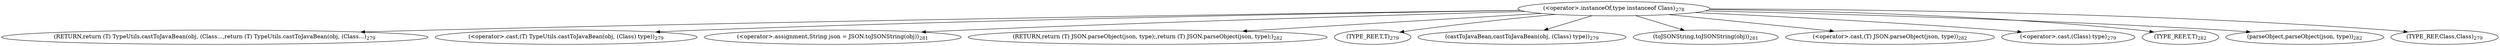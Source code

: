 digraph "getObject" {  
"881" [label = <(&lt;operator&gt;.instanceOf,type instanceof Class)<SUB>278</SUB>> ]
"885" [label = <(RETURN,return (T) TypeUtils.castToJavaBean(obj, (Class...,return (T) TypeUtils.castToJavaBean(obj, (Class...)<SUB>279</SUB>> ]
"886" [label = <(&lt;operator&gt;.cast,(T) TypeUtils.castToJavaBean(obj, (Class) type))<SUB>279</SUB>> ]
"897" [label = <(&lt;operator&gt;.assignment,String json = JSON.toJSONString(obj))<SUB>281</SUB>> ]
"902" [label = <(RETURN,return (T) JSON.parseObject(json, type);,return (T) JSON.parseObject(json, type);)<SUB>282</SUB>> ]
"887" [label = <(TYPE_REF,T,T)<SUB>279</SUB>> ]
"888" [label = <(castToJavaBean,castToJavaBean(obj, (Class) type))<SUB>279</SUB>> ]
"899" [label = <(toJSONString,toJSONString(obj))<SUB>281</SUB>> ]
"903" [label = <(&lt;operator&gt;.cast,(T) JSON.parseObject(json, type))<SUB>282</SUB>> ]
"891" [label = <(&lt;operator&gt;.cast,(Class) type)<SUB>279</SUB>> ]
"904" [label = <(TYPE_REF,T,T)<SUB>282</SUB>> ]
"905" [label = <(parseObject,parseObject(json, type))<SUB>282</SUB>> ]
"892" [label = <(TYPE_REF,Class,Class)<SUB>279</SUB>> ]
  "881" -> "885" 
  "881" -> "899" 
  "881" -> "903" 
  "881" -> "887" 
  "881" -> "892" 
  "881" -> "891" 
  "881" -> "902" 
  "881" -> "886" 
  "881" -> "888" 
  "881" -> "905" 
  "881" -> "904" 
  "881" -> "897" 
}

